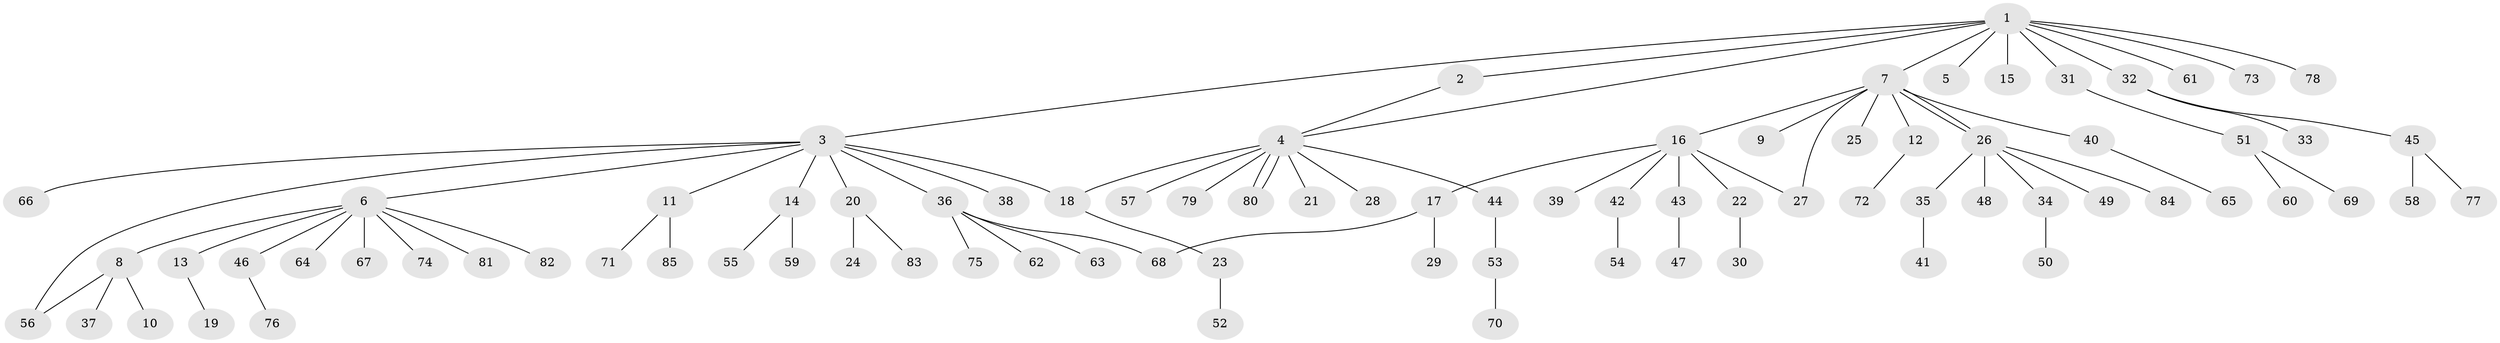// Generated by graph-tools (version 1.1) at 2025/49/03/09/25 03:49:48]
// undirected, 85 vertices, 91 edges
graph export_dot {
graph [start="1"]
  node [color=gray90,style=filled];
  1;
  2;
  3;
  4;
  5;
  6;
  7;
  8;
  9;
  10;
  11;
  12;
  13;
  14;
  15;
  16;
  17;
  18;
  19;
  20;
  21;
  22;
  23;
  24;
  25;
  26;
  27;
  28;
  29;
  30;
  31;
  32;
  33;
  34;
  35;
  36;
  37;
  38;
  39;
  40;
  41;
  42;
  43;
  44;
  45;
  46;
  47;
  48;
  49;
  50;
  51;
  52;
  53;
  54;
  55;
  56;
  57;
  58;
  59;
  60;
  61;
  62;
  63;
  64;
  65;
  66;
  67;
  68;
  69;
  70;
  71;
  72;
  73;
  74;
  75;
  76;
  77;
  78;
  79;
  80;
  81;
  82;
  83;
  84;
  85;
  1 -- 2;
  1 -- 3;
  1 -- 4;
  1 -- 5;
  1 -- 7;
  1 -- 15;
  1 -- 31;
  1 -- 32;
  1 -- 61;
  1 -- 73;
  1 -- 78;
  2 -- 4;
  3 -- 6;
  3 -- 11;
  3 -- 14;
  3 -- 18;
  3 -- 20;
  3 -- 36;
  3 -- 38;
  3 -- 56;
  3 -- 66;
  4 -- 18;
  4 -- 21;
  4 -- 28;
  4 -- 44;
  4 -- 57;
  4 -- 79;
  4 -- 80;
  4 -- 80;
  6 -- 8;
  6 -- 13;
  6 -- 46;
  6 -- 64;
  6 -- 67;
  6 -- 74;
  6 -- 81;
  6 -- 82;
  7 -- 9;
  7 -- 12;
  7 -- 16;
  7 -- 25;
  7 -- 26;
  7 -- 26;
  7 -- 27;
  7 -- 40;
  8 -- 10;
  8 -- 37;
  8 -- 56;
  11 -- 71;
  11 -- 85;
  12 -- 72;
  13 -- 19;
  14 -- 55;
  14 -- 59;
  16 -- 17;
  16 -- 22;
  16 -- 27;
  16 -- 39;
  16 -- 42;
  16 -- 43;
  17 -- 29;
  17 -- 68;
  18 -- 23;
  20 -- 24;
  20 -- 83;
  22 -- 30;
  23 -- 52;
  26 -- 34;
  26 -- 35;
  26 -- 48;
  26 -- 49;
  26 -- 84;
  31 -- 51;
  32 -- 33;
  32 -- 45;
  34 -- 50;
  35 -- 41;
  36 -- 62;
  36 -- 63;
  36 -- 68;
  36 -- 75;
  40 -- 65;
  42 -- 54;
  43 -- 47;
  44 -- 53;
  45 -- 58;
  45 -- 77;
  46 -- 76;
  51 -- 60;
  51 -- 69;
  53 -- 70;
}
